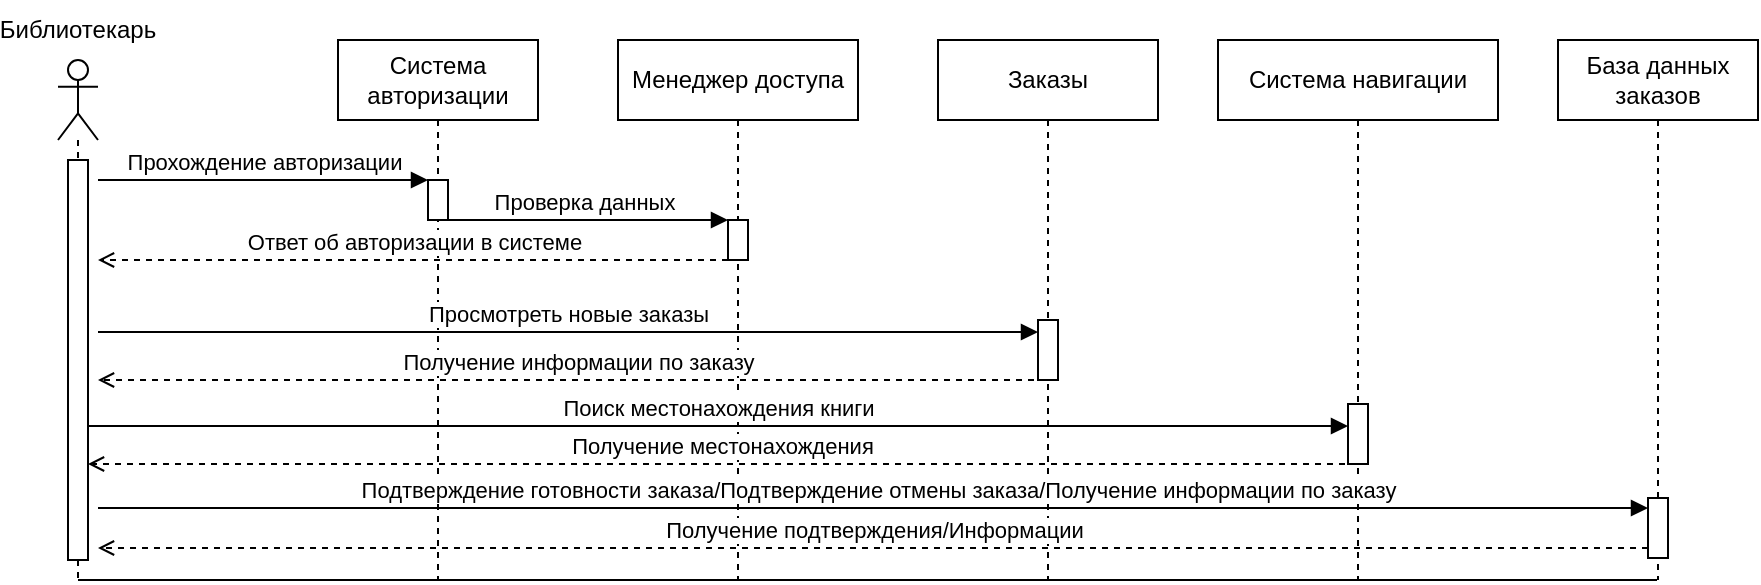 <mxfile version="24.2.1" type="device">
  <diagram name="Page-1" id="13e1069c-82ec-6db2-03f1-153e76fe0fe0">
    <mxGraphModel dx="1185" dy="1477" grid="1" gridSize="10" guides="1" tooltips="1" connect="1" arrows="1" fold="1" page="1" pageScale="1" pageWidth="1100" pageHeight="850" background="none" math="0" shadow="0">
      <root>
        <mxCell id="0" />
        <mxCell id="1" parent="0" />
        <mxCell id="NbuGMOzVvYBxGx8TZITu-2" value="" style="shape=umlLifeline;perimeter=lifelinePerimeter;whiteSpace=wrap;html=1;container=1;dropTarget=0;collapsible=0;recursiveResize=0;outlineConnect=0;portConstraint=eastwest;newEdgeStyle={&quot;curved&quot;:0,&quot;rounded&quot;:0};participant=umlActor;" parent="1" vertex="1">
          <mxGeometry x="100" y="-690" width="20" height="260" as="geometry" />
        </mxCell>
        <mxCell id="SoTflht_AtjBu9L78oXY-1" value="" style="html=1;points=[[0,0,0,0,5],[0,1,0,0,-5],[1,0,0,0,5],[1,1,0,0,-5]];perimeter=orthogonalPerimeter;outlineConnect=0;targetShapes=umlLifeline;portConstraint=eastwest;newEdgeStyle={&quot;curved&quot;:0,&quot;rounded&quot;:0};" parent="NbuGMOzVvYBxGx8TZITu-2" vertex="1">
          <mxGeometry x="5" y="50" width="10" height="200" as="geometry" />
        </mxCell>
        <mxCell id="NbuGMOzVvYBxGx8TZITu-4" value="Библиотекарь" style="text;html=1;align=center;verticalAlign=middle;whiteSpace=wrap;rounded=0;" parent="1" vertex="1">
          <mxGeometry x="80" y="-720" width="60" height="30" as="geometry" />
        </mxCell>
        <mxCell id="NbuGMOzVvYBxGx8TZITu-5" value="Система авторизации" style="shape=umlLifeline;perimeter=lifelinePerimeter;whiteSpace=wrap;html=1;container=1;dropTarget=0;collapsible=0;recursiveResize=0;outlineConnect=0;portConstraint=eastwest;newEdgeStyle={&quot;curved&quot;:0,&quot;rounded&quot;:0};" parent="1" vertex="1">
          <mxGeometry x="240" y="-700" width="100" height="270" as="geometry" />
        </mxCell>
        <mxCell id="NbuGMOzVvYBxGx8TZITu-12" value="" style="html=1;points=[[0,0,0,0,5],[0,1,0,0,-5],[1,0,0,0,5],[1,1,0,0,-5]];perimeter=orthogonalPerimeter;outlineConnect=0;targetShapes=umlLifeline;portConstraint=eastwest;newEdgeStyle={&quot;curved&quot;:0,&quot;rounded&quot;:0};" parent="NbuGMOzVvYBxGx8TZITu-5" vertex="1">
          <mxGeometry x="45" y="70" width="10" height="20" as="geometry" />
        </mxCell>
        <mxCell id="NbuGMOzVvYBxGx8TZITu-6" value="Менеджер доступа" style="shape=umlLifeline;perimeter=lifelinePerimeter;whiteSpace=wrap;html=1;container=1;dropTarget=0;collapsible=0;recursiveResize=0;outlineConnect=0;portConstraint=eastwest;newEdgeStyle={&quot;curved&quot;:0,&quot;rounded&quot;:0};" parent="1" vertex="1">
          <mxGeometry x="380" y="-700" width="120" height="270" as="geometry" />
        </mxCell>
        <mxCell id="SoTflht_AtjBu9L78oXY-3" value="" style="html=1;points=[[0,0,0,0,5],[0,1,0,0,-5],[1,0,0,0,5],[1,1,0,0,-5]];perimeter=orthogonalPerimeter;outlineConnect=0;targetShapes=umlLifeline;portConstraint=eastwest;newEdgeStyle={&quot;curved&quot;:0,&quot;rounded&quot;:0};" parent="NbuGMOzVvYBxGx8TZITu-6" vertex="1">
          <mxGeometry x="55" y="90" width="10" height="20" as="geometry" />
        </mxCell>
        <mxCell id="NbuGMOzVvYBxGx8TZITu-7" value="Заказы" style="shape=umlLifeline;perimeter=lifelinePerimeter;whiteSpace=wrap;html=1;container=1;dropTarget=0;collapsible=0;recursiveResize=0;outlineConnect=0;portConstraint=eastwest;newEdgeStyle={&quot;curved&quot;:0,&quot;rounded&quot;:0};" parent="1" vertex="1">
          <mxGeometry x="540" y="-700" width="110" height="270" as="geometry" />
        </mxCell>
        <mxCell id="NbuGMOzVvYBxGx8TZITu-14" value="" style="html=1;points=[[0,0,0,0,5],[0,1,0,0,-5],[1,0,0,0,5],[1,1,0,0,-5]];perimeter=orthogonalPerimeter;outlineConnect=0;targetShapes=umlLifeline;portConstraint=eastwest;newEdgeStyle={&quot;curved&quot;:0,&quot;rounded&quot;:0};" parent="NbuGMOzVvYBxGx8TZITu-7" vertex="1">
          <mxGeometry x="50" y="140" width="10" height="30" as="geometry" />
        </mxCell>
        <mxCell id="NbuGMOzVvYBxGx8TZITu-8" value="Система навигации" style="shape=umlLifeline;perimeter=lifelinePerimeter;whiteSpace=wrap;html=1;container=1;dropTarget=0;collapsible=0;recursiveResize=0;outlineConnect=0;portConstraint=eastwest;newEdgeStyle={&quot;curved&quot;:0,&quot;rounded&quot;:0};" parent="1" vertex="1">
          <mxGeometry x="680" y="-700" width="140" height="270" as="geometry" />
        </mxCell>
        <mxCell id="SoTflht_AtjBu9L78oXY-11" value="" style="html=1;points=[[0,0,0,0,5],[0,1,0,0,-5],[1,0,0,0,5],[1,1,0,0,-5]];perimeter=orthogonalPerimeter;outlineConnect=0;targetShapes=umlLifeline;portConstraint=eastwest;newEdgeStyle={&quot;curved&quot;:0,&quot;rounded&quot;:0};" parent="NbuGMOzVvYBxGx8TZITu-8" vertex="1">
          <mxGeometry x="65" y="182" width="10" height="30" as="geometry" />
        </mxCell>
        <mxCell id="NbuGMOzVvYBxGx8TZITu-9" value="База данных заказов" style="shape=umlLifeline;perimeter=lifelinePerimeter;whiteSpace=wrap;html=1;container=1;dropTarget=0;collapsible=0;recursiveResize=0;outlineConnect=0;portConstraint=eastwest;newEdgeStyle={&quot;curved&quot;:0,&quot;rounded&quot;:0};" parent="1" vertex="1">
          <mxGeometry x="850" y="-700" width="100" height="270" as="geometry" />
        </mxCell>
        <mxCell id="SoTflht_AtjBu9L78oXY-14" value="" style="html=1;points=[[0,0,0,0,5],[0,1,0,0,-5],[1,0,0,0,5],[1,1,0,0,-5]];perimeter=orthogonalPerimeter;outlineConnect=0;targetShapes=umlLifeline;portConstraint=eastwest;newEdgeStyle={&quot;curved&quot;:0,&quot;rounded&quot;:0};" parent="NbuGMOzVvYBxGx8TZITu-9" vertex="1">
          <mxGeometry x="45" y="229" width="10" height="30" as="geometry" />
        </mxCell>
        <mxCell id="NbuGMOzVvYBxGx8TZITu-11" value="Прохождение авторизации" style="html=1;verticalAlign=bottom;endArrow=block;curved=0;rounded=0;" parent="1" target="NbuGMOzVvYBxGx8TZITu-12" edge="1">
          <mxGeometry x="0.006" width="80" relative="1" as="geometry">
            <mxPoint x="120" y="-630" as="sourcePoint" />
            <mxPoint x="290" y="-630" as="targetPoint" />
            <mxPoint as="offset" />
          </mxGeometry>
        </mxCell>
        <mxCell id="NbuGMOzVvYBxGx8TZITu-17" value="Просмотреть новые заказы" style="html=1;verticalAlign=bottom;endArrow=block;curved=0;rounded=0;" parent="1" edge="1">
          <mxGeometry x="0.001" width="80" relative="1" as="geometry">
            <mxPoint x="120" y="-554" as="sourcePoint" />
            <mxPoint x="590" y="-554" as="targetPoint" />
            <mxPoint as="offset" />
          </mxGeometry>
        </mxCell>
        <mxCell id="9M8fOsbj6Vv8VguwBPAu-1" value="" style="endArrow=none;html=1;rounded=0;" parent="1" edge="1">
          <mxGeometry width="50" height="50" relative="1" as="geometry">
            <mxPoint x="110" y="-430" as="sourcePoint" />
            <mxPoint x="899.5" y="-430" as="targetPoint" />
          </mxGeometry>
        </mxCell>
        <mxCell id="SoTflht_AtjBu9L78oXY-2" value="Проверка данных" style="html=1;verticalAlign=bottom;endArrow=block;curved=0;rounded=0;" parent="1" target="SoTflht_AtjBu9L78oXY-3" edge="1">
          <mxGeometry x="0.006" width="80" relative="1" as="geometry">
            <mxPoint x="290" y="-610" as="sourcePoint" />
            <mxPoint x="430" y="-610" as="targetPoint" />
            <mxPoint as="offset" />
          </mxGeometry>
        </mxCell>
        <mxCell id="SoTflht_AtjBu9L78oXY-4" value="Ответ об авторизации в системе" style="html=1;verticalAlign=bottom;endArrow=open;curved=0;rounded=0;exitX=0.5;exitY=0;exitDx=0;exitDy=0;exitPerimeter=0;dashed=1;endFill=0;" parent="1" edge="1">
          <mxGeometry width="80" relative="1" as="geometry">
            <mxPoint x="435" y="-590" as="sourcePoint" />
            <mxPoint x="120" y="-590" as="targetPoint" />
            <mxPoint as="offset" />
          </mxGeometry>
        </mxCell>
        <mxCell id="SoTflht_AtjBu9L78oXY-10" value="Получение информации по заказу" style="html=1;verticalAlign=bottom;endArrow=open;curved=0;rounded=0;exitX=0.5;exitY=0;exitDx=0;exitDy=0;exitPerimeter=0;dashed=1;endFill=0;" parent="1" edge="1">
          <mxGeometry width="80" relative="1" as="geometry">
            <mxPoint x="600" y="-530" as="sourcePoint" />
            <mxPoint x="120" y="-530" as="targetPoint" />
            <mxPoint as="offset" />
          </mxGeometry>
        </mxCell>
        <mxCell id="SoTflht_AtjBu9L78oXY-13" value="Подтверждение готовности заказа/Подтверждение отмены заказа/Получение информации по заказу" style="html=1;verticalAlign=bottom;endArrow=block;curved=0;rounded=0;" parent="1" target="SoTflht_AtjBu9L78oXY-14" edge="1">
          <mxGeometry x="0.006" width="80" relative="1" as="geometry">
            <mxPoint x="120" y="-466" as="sourcePoint" />
            <mxPoint x="890" y="-466" as="targetPoint" />
            <mxPoint as="offset" />
          </mxGeometry>
        </mxCell>
        <mxCell id="SoTflht_AtjBu9L78oXY-18" value="Получение подтверждения/Информации" style="html=1;verticalAlign=bottom;endArrow=open;curved=0;rounded=0;exitX=0.5;exitY=0;exitDx=0;exitDy=0;exitPerimeter=0;dashed=1;endFill=0;" parent="1" edge="1">
          <mxGeometry width="80" relative="1" as="geometry">
            <mxPoint x="895" y="-446" as="sourcePoint" />
            <mxPoint x="120" y="-446" as="targetPoint" />
            <mxPoint as="offset" />
          </mxGeometry>
        </mxCell>
        <mxCell id="R1vpxKpew7zAuIVqeR_P-1" value="Поиск местонахождения книги" style="html=1;verticalAlign=bottom;endArrow=block;curved=0;rounded=0;" parent="1" edge="1">
          <mxGeometry width="80" relative="1" as="geometry">
            <mxPoint x="115" y="-507" as="sourcePoint" />
            <mxPoint x="745" y="-507" as="targetPoint" />
          </mxGeometry>
        </mxCell>
        <mxCell id="R1vpxKpew7zAuIVqeR_P-2" value="Получение местонахождения" style="html=1;verticalAlign=bottom;endArrow=open;curved=0;rounded=0;dashed=1;endFill=0;" parent="1" edge="1">
          <mxGeometry width="80" relative="1" as="geometry">
            <mxPoint x="749.5" y="-488" as="sourcePoint" />
            <mxPoint x="115" y="-488" as="targetPoint" />
            <mxPoint as="offset" />
          </mxGeometry>
        </mxCell>
      </root>
    </mxGraphModel>
  </diagram>
</mxfile>
